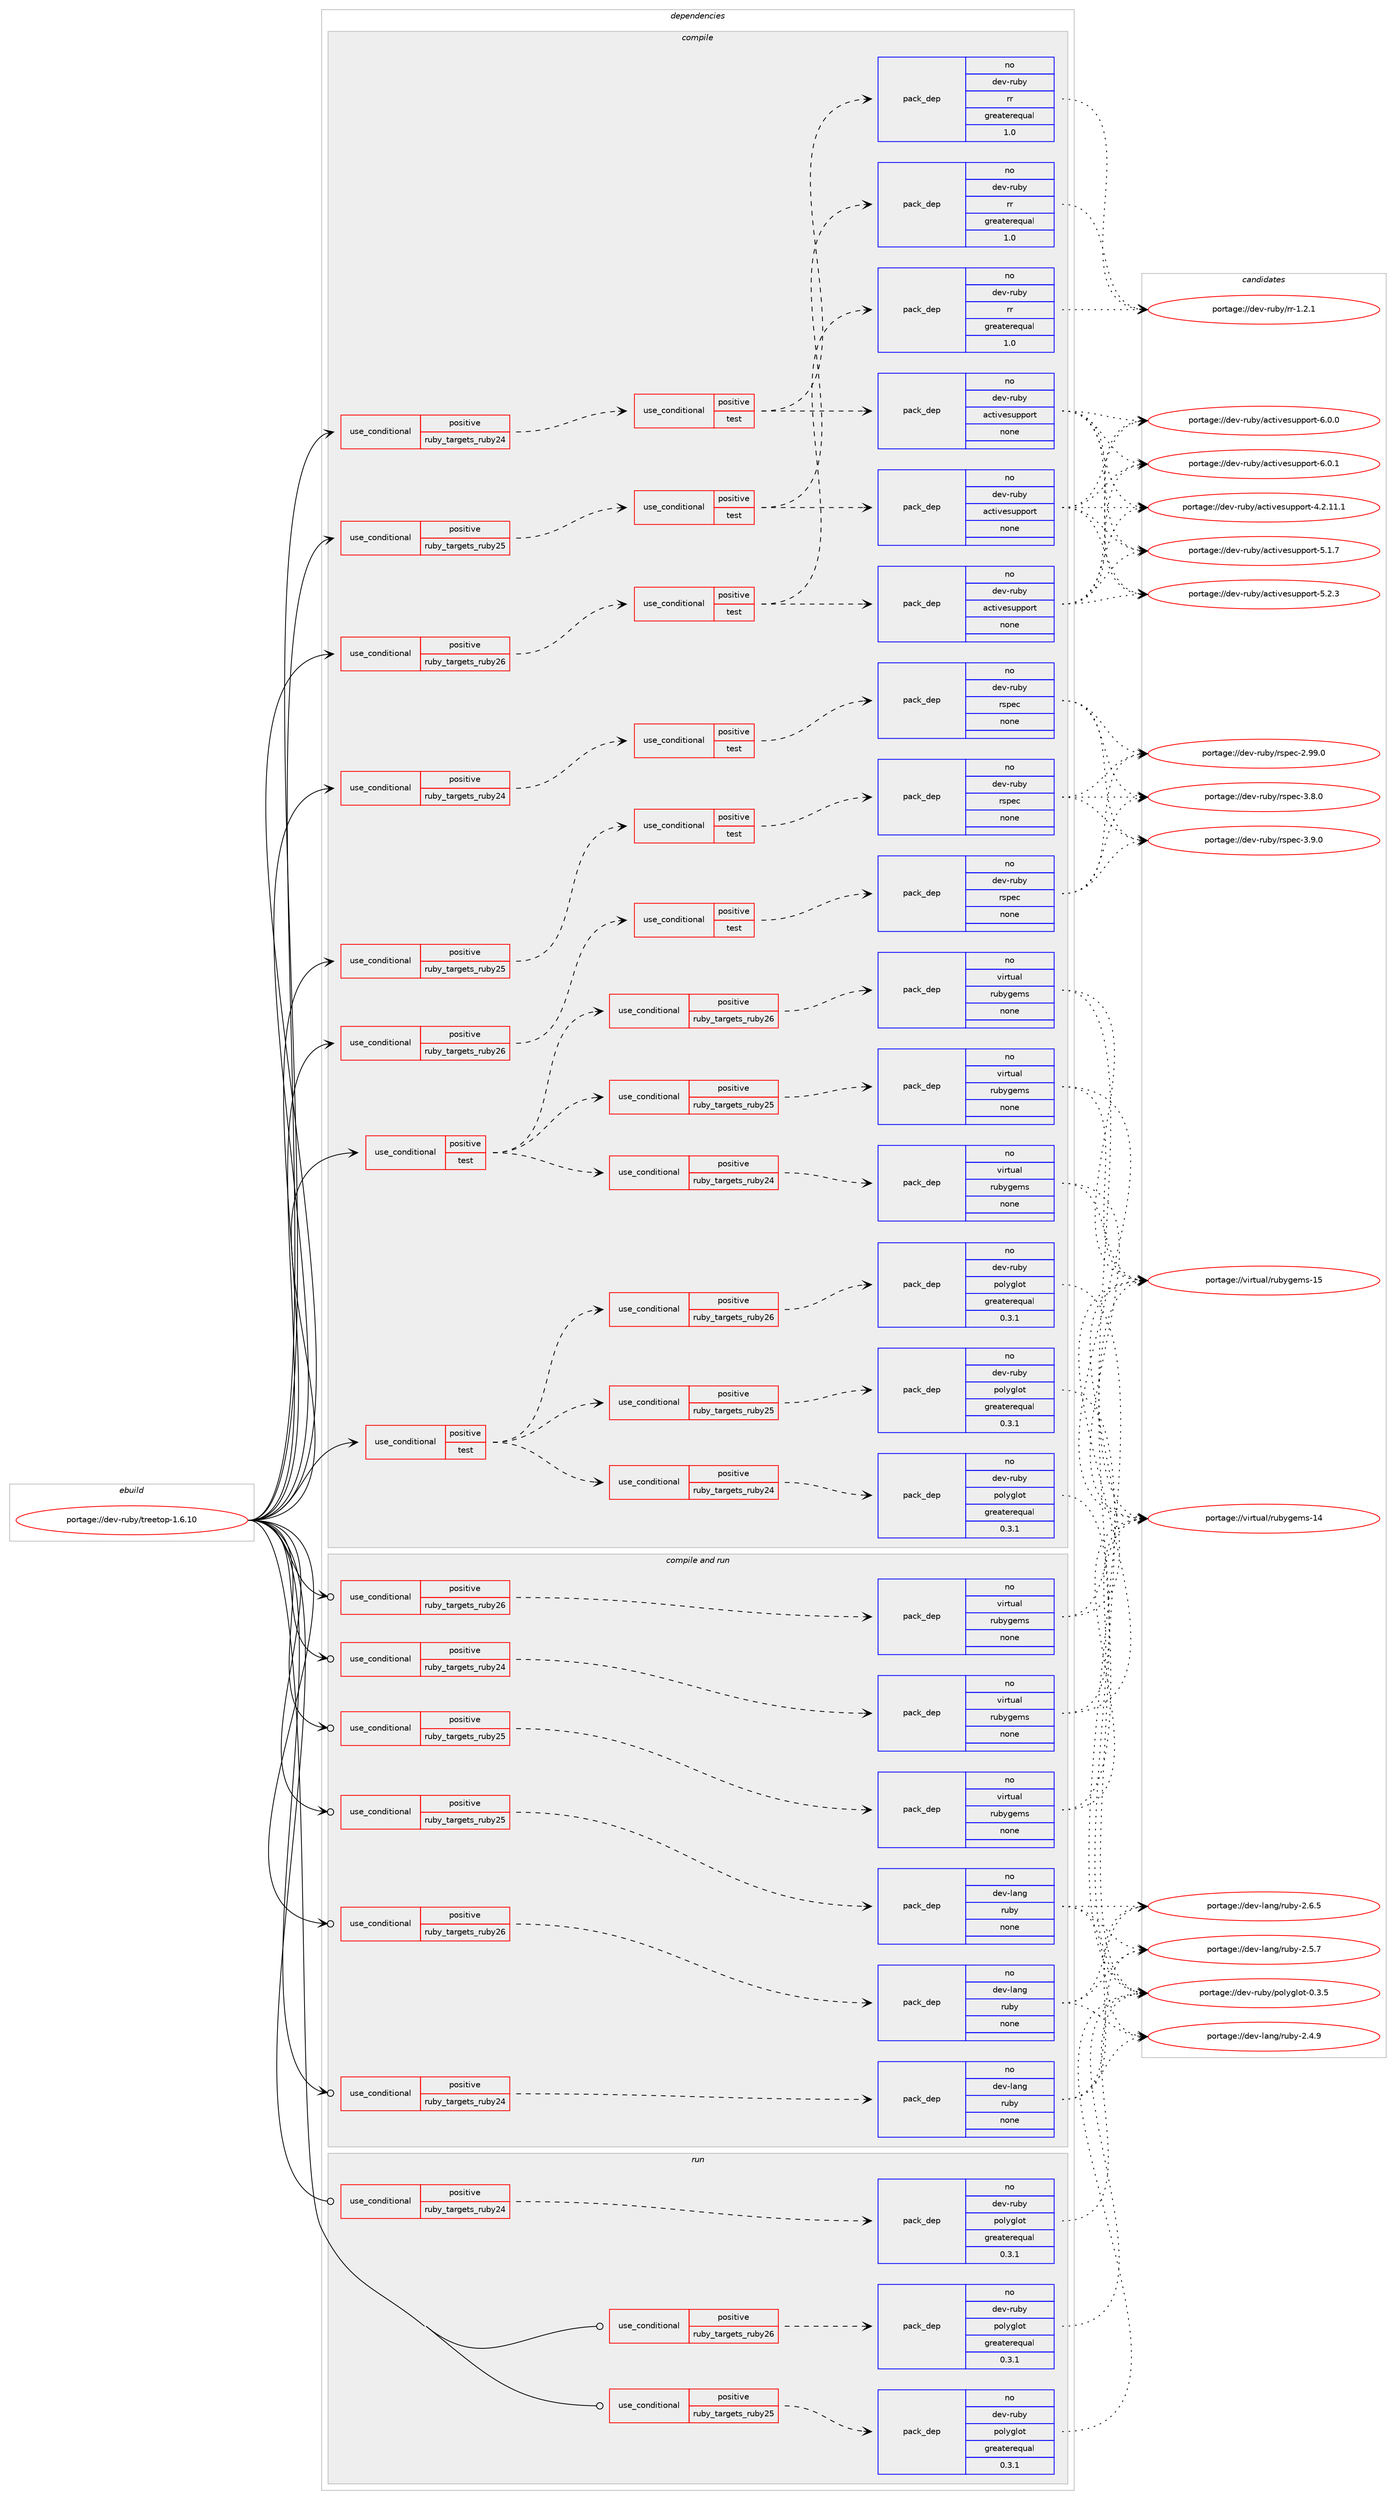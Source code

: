 digraph prolog {

# *************
# Graph options
# *************

newrank=true;
concentrate=true;
compound=true;
graph [rankdir=LR,fontname=Helvetica,fontsize=10,ranksep=1.5];#, ranksep=2.5, nodesep=0.2];
edge  [arrowhead=vee];
node  [fontname=Helvetica,fontsize=10];

# **********
# The ebuild
# **********

subgraph cluster_leftcol {
color=gray;
rank=same;
label=<<i>ebuild</i>>;
id [label="portage://dev-ruby/treetop-1.6.10", color=red, width=4, href="../dev-ruby/treetop-1.6.10.svg"];
}

# ****************
# The dependencies
# ****************

subgraph cluster_midcol {
color=gray;
label=<<i>dependencies</i>>;
subgraph cluster_compile {
fillcolor="#eeeeee";
style=filled;
label=<<i>compile</i>>;
subgraph cond68372 {
dependency253553 [label=<<TABLE BORDER="0" CELLBORDER="1" CELLSPACING="0" CELLPADDING="4"><TR><TD ROWSPAN="3" CELLPADDING="10">use_conditional</TD></TR><TR><TD>positive</TD></TR><TR><TD>ruby_targets_ruby24</TD></TR></TABLE>>, shape=none, color=red];
subgraph cond68373 {
dependency253554 [label=<<TABLE BORDER="0" CELLBORDER="1" CELLSPACING="0" CELLPADDING="4"><TR><TD ROWSPAN="3" CELLPADDING="10">use_conditional</TD></TR><TR><TD>positive</TD></TR><TR><TD>test</TD></TR></TABLE>>, shape=none, color=red];
subgraph pack181620 {
dependency253555 [label=<<TABLE BORDER="0" CELLBORDER="1" CELLSPACING="0" CELLPADDING="4" WIDTH="220"><TR><TD ROWSPAN="6" CELLPADDING="30">pack_dep</TD></TR><TR><TD WIDTH="110">no</TD></TR><TR><TD>dev-ruby</TD></TR><TR><TD>rr</TD></TR><TR><TD>greaterequal</TD></TR><TR><TD>1.0</TD></TR></TABLE>>, shape=none, color=blue];
}
dependency253554:e -> dependency253555:w [weight=20,style="dashed",arrowhead="vee"];
subgraph pack181621 {
dependency253556 [label=<<TABLE BORDER="0" CELLBORDER="1" CELLSPACING="0" CELLPADDING="4" WIDTH="220"><TR><TD ROWSPAN="6" CELLPADDING="30">pack_dep</TD></TR><TR><TD WIDTH="110">no</TD></TR><TR><TD>dev-ruby</TD></TR><TR><TD>activesupport</TD></TR><TR><TD>none</TD></TR><TR><TD></TD></TR></TABLE>>, shape=none, color=blue];
}
dependency253554:e -> dependency253556:w [weight=20,style="dashed",arrowhead="vee"];
}
dependency253553:e -> dependency253554:w [weight=20,style="dashed",arrowhead="vee"];
}
id:e -> dependency253553:w [weight=20,style="solid",arrowhead="vee"];
subgraph cond68374 {
dependency253557 [label=<<TABLE BORDER="0" CELLBORDER="1" CELLSPACING="0" CELLPADDING="4"><TR><TD ROWSPAN="3" CELLPADDING="10">use_conditional</TD></TR><TR><TD>positive</TD></TR><TR><TD>ruby_targets_ruby24</TD></TR></TABLE>>, shape=none, color=red];
subgraph cond68375 {
dependency253558 [label=<<TABLE BORDER="0" CELLBORDER="1" CELLSPACING="0" CELLPADDING="4"><TR><TD ROWSPAN="3" CELLPADDING="10">use_conditional</TD></TR><TR><TD>positive</TD></TR><TR><TD>test</TD></TR></TABLE>>, shape=none, color=red];
subgraph pack181622 {
dependency253559 [label=<<TABLE BORDER="0" CELLBORDER="1" CELLSPACING="0" CELLPADDING="4" WIDTH="220"><TR><TD ROWSPAN="6" CELLPADDING="30">pack_dep</TD></TR><TR><TD WIDTH="110">no</TD></TR><TR><TD>dev-ruby</TD></TR><TR><TD>rspec</TD></TR><TR><TD>none</TD></TR><TR><TD></TD></TR></TABLE>>, shape=none, color=blue];
}
dependency253558:e -> dependency253559:w [weight=20,style="dashed",arrowhead="vee"];
}
dependency253557:e -> dependency253558:w [weight=20,style="dashed",arrowhead="vee"];
}
id:e -> dependency253557:w [weight=20,style="solid",arrowhead="vee"];
subgraph cond68376 {
dependency253560 [label=<<TABLE BORDER="0" CELLBORDER="1" CELLSPACING="0" CELLPADDING="4"><TR><TD ROWSPAN="3" CELLPADDING="10">use_conditional</TD></TR><TR><TD>positive</TD></TR><TR><TD>ruby_targets_ruby25</TD></TR></TABLE>>, shape=none, color=red];
subgraph cond68377 {
dependency253561 [label=<<TABLE BORDER="0" CELLBORDER="1" CELLSPACING="0" CELLPADDING="4"><TR><TD ROWSPAN="3" CELLPADDING="10">use_conditional</TD></TR><TR><TD>positive</TD></TR><TR><TD>test</TD></TR></TABLE>>, shape=none, color=red];
subgraph pack181623 {
dependency253562 [label=<<TABLE BORDER="0" CELLBORDER="1" CELLSPACING="0" CELLPADDING="4" WIDTH="220"><TR><TD ROWSPAN="6" CELLPADDING="30">pack_dep</TD></TR><TR><TD WIDTH="110">no</TD></TR><TR><TD>dev-ruby</TD></TR><TR><TD>rr</TD></TR><TR><TD>greaterequal</TD></TR><TR><TD>1.0</TD></TR></TABLE>>, shape=none, color=blue];
}
dependency253561:e -> dependency253562:w [weight=20,style="dashed",arrowhead="vee"];
subgraph pack181624 {
dependency253563 [label=<<TABLE BORDER="0" CELLBORDER="1" CELLSPACING="0" CELLPADDING="4" WIDTH="220"><TR><TD ROWSPAN="6" CELLPADDING="30">pack_dep</TD></TR><TR><TD WIDTH="110">no</TD></TR><TR><TD>dev-ruby</TD></TR><TR><TD>activesupport</TD></TR><TR><TD>none</TD></TR><TR><TD></TD></TR></TABLE>>, shape=none, color=blue];
}
dependency253561:e -> dependency253563:w [weight=20,style="dashed",arrowhead="vee"];
}
dependency253560:e -> dependency253561:w [weight=20,style="dashed",arrowhead="vee"];
}
id:e -> dependency253560:w [weight=20,style="solid",arrowhead="vee"];
subgraph cond68378 {
dependency253564 [label=<<TABLE BORDER="0" CELLBORDER="1" CELLSPACING="0" CELLPADDING="4"><TR><TD ROWSPAN="3" CELLPADDING="10">use_conditional</TD></TR><TR><TD>positive</TD></TR><TR><TD>ruby_targets_ruby25</TD></TR></TABLE>>, shape=none, color=red];
subgraph cond68379 {
dependency253565 [label=<<TABLE BORDER="0" CELLBORDER="1" CELLSPACING="0" CELLPADDING="4"><TR><TD ROWSPAN="3" CELLPADDING="10">use_conditional</TD></TR><TR><TD>positive</TD></TR><TR><TD>test</TD></TR></TABLE>>, shape=none, color=red];
subgraph pack181625 {
dependency253566 [label=<<TABLE BORDER="0" CELLBORDER="1" CELLSPACING="0" CELLPADDING="4" WIDTH="220"><TR><TD ROWSPAN="6" CELLPADDING="30">pack_dep</TD></TR><TR><TD WIDTH="110">no</TD></TR><TR><TD>dev-ruby</TD></TR><TR><TD>rspec</TD></TR><TR><TD>none</TD></TR><TR><TD></TD></TR></TABLE>>, shape=none, color=blue];
}
dependency253565:e -> dependency253566:w [weight=20,style="dashed",arrowhead="vee"];
}
dependency253564:e -> dependency253565:w [weight=20,style="dashed",arrowhead="vee"];
}
id:e -> dependency253564:w [weight=20,style="solid",arrowhead="vee"];
subgraph cond68380 {
dependency253567 [label=<<TABLE BORDER="0" CELLBORDER="1" CELLSPACING="0" CELLPADDING="4"><TR><TD ROWSPAN="3" CELLPADDING="10">use_conditional</TD></TR><TR><TD>positive</TD></TR><TR><TD>ruby_targets_ruby26</TD></TR></TABLE>>, shape=none, color=red];
subgraph cond68381 {
dependency253568 [label=<<TABLE BORDER="0" CELLBORDER="1" CELLSPACING="0" CELLPADDING="4"><TR><TD ROWSPAN="3" CELLPADDING="10">use_conditional</TD></TR><TR><TD>positive</TD></TR><TR><TD>test</TD></TR></TABLE>>, shape=none, color=red];
subgraph pack181626 {
dependency253569 [label=<<TABLE BORDER="0" CELLBORDER="1" CELLSPACING="0" CELLPADDING="4" WIDTH="220"><TR><TD ROWSPAN="6" CELLPADDING="30">pack_dep</TD></TR><TR><TD WIDTH="110">no</TD></TR><TR><TD>dev-ruby</TD></TR><TR><TD>rr</TD></TR><TR><TD>greaterequal</TD></TR><TR><TD>1.0</TD></TR></TABLE>>, shape=none, color=blue];
}
dependency253568:e -> dependency253569:w [weight=20,style="dashed",arrowhead="vee"];
subgraph pack181627 {
dependency253570 [label=<<TABLE BORDER="0" CELLBORDER="1" CELLSPACING="0" CELLPADDING="4" WIDTH="220"><TR><TD ROWSPAN="6" CELLPADDING="30">pack_dep</TD></TR><TR><TD WIDTH="110">no</TD></TR><TR><TD>dev-ruby</TD></TR><TR><TD>activesupport</TD></TR><TR><TD>none</TD></TR><TR><TD></TD></TR></TABLE>>, shape=none, color=blue];
}
dependency253568:e -> dependency253570:w [weight=20,style="dashed",arrowhead="vee"];
}
dependency253567:e -> dependency253568:w [weight=20,style="dashed",arrowhead="vee"];
}
id:e -> dependency253567:w [weight=20,style="solid",arrowhead="vee"];
subgraph cond68382 {
dependency253571 [label=<<TABLE BORDER="0" CELLBORDER="1" CELLSPACING="0" CELLPADDING="4"><TR><TD ROWSPAN="3" CELLPADDING="10">use_conditional</TD></TR><TR><TD>positive</TD></TR><TR><TD>ruby_targets_ruby26</TD></TR></TABLE>>, shape=none, color=red];
subgraph cond68383 {
dependency253572 [label=<<TABLE BORDER="0" CELLBORDER="1" CELLSPACING="0" CELLPADDING="4"><TR><TD ROWSPAN="3" CELLPADDING="10">use_conditional</TD></TR><TR><TD>positive</TD></TR><TR><TD>test</TD></TR></TABLE>>, shape=none, color=red];
subgraph pack181628 {
dependency253573 [label=<<TABLE BORDER="0" CELLBORDER="1" CELLSPACING="0" CELLPADDING="4" WIDTH="220"><TR><TD ROWSPAN="6" CELLPADDING="30">pack_dep</TD></TR><TR><TD WIDTH="110">no</TD></TR><TR><TD>dev-ruby</TD></TR><TR><TD>rspec</TD></TR><TR><TD>none</TD></TR><TR><TD></TD></TR></TABLE>>, shape=none, color=blue];
}
dependency253572:e -> dependency253573:w [weight=20,style="dashed",arrowhead="vee"];
}
dependency253571:e -> dependency253572:w [weight=20,style="dashed",arrowhead="vee"];
}
id:e -> dependency253571:w [weight=20,style="solid",arrowhead="vee"];
subgraph cond68384 {
dependency253574 [label=<<TABLE BORDER="0" CELLBORDER="1" CELLSPACING="0" CELLPADDING="4"><TR><TD ROWSPAN="3" CELLPADDING="10">use_conditional</TD></TR><TR><TD>positive</TD></TR><TR><TD>test</TD></TR></TABLE>>, shape=none, color=red];
subgraph cond68385 {
dependency253575 [label=<<TABLE BORDER="0" CELLBORDER="1" CELLSPACING="0" CELLPADDING="4"><TR><TD ROWSPAN="3" CELLPADDING="10">use_conditional</TD></TR><TR><TD>positive</TD></TR><TR><TD>ruby_targets_ruby24</TD></TR></TABLE>>, shape=none, color=red];
subgraph pack181629 {
dependency253576 [label=<<TABLE BORDER="0" CELLBORDER="1" CELLSPACING="0" CELLPADDING="4" WIDTH="220"><TR><TD ROWSPAN="6" CELLPADDING="30">pack_dep</TD></TR><TR><TD WIDTH="110">no</TD></TR><TR><TD>dev-ruby</TD></TR><TR><TD>polyglot</TD></TR><TR><TD>greaterequal</TD></TR><TR><TD>0.3.1</TD></TR></TABLE>>, shape=none, color=blue];
}
dependency253575:e -> dependency253576:w [weight=20,style="dashed",arrowhead="vee"];
}
dependency253574:e -> dependency253575:w [weight=20,style="dashed",arrowhead="vee"];
subgraph cond68386 {
dependency253577 [label=<<TABLE BORDER="0" CELLBORDER="1" CELLSPACING="0" CELLPADDING="4"><TR><TD ROWSPAN="3" CELLPADDING="10">use_conditional</TD></TR><TR><TD>positive</TD></TR><TR><TD>ruby_targets_ruby25</TD></TR></TABLE>>, shape=none, color=red];
subgraph pack181630 {
dependency253578 [label=<<TABLE BORDER="0" CELLBORDER="1" CELLSPACING="0" CELLPADDING="4" WIDTH="220"><TR><TD ROWSPAN="6" CELLPADDING="30">pack_dep</TD></TR><TR><TD WIDTH="110">no</TD></TR><TR><TD>dev-ruby</TD></TR><TR><TD>polyglot</TD></TR><TR><TD>greaterequal</TD></TR><TR><TD>0.3.1</TD></TR></TABLE>>, shape=none, color=blue];
}
dependency253577:e -> dependency253578:w [weight=20,style="dashed",arrowhead="vee"];
}
dependency253574:e -> dependency253577:w [weight=20,style="dashed",arrowhead="vee"];
subgraph cond68387 {
dependency253579 [label=<<TABLE BORDER="0" CELLBORDER="1" CELLSPACING="0" CELLPADDING="4"><TR><TD ROWSPAN="3" CELLPADDING="10">use_conditional</TD></TR><TR><TD>positive</TD></TR><TR><TD>ruby_targets_ruby26</TD></TR></TABLE>>, shape=none, color=red];
subgraph pack181631 {
dependency253580 [label=<<TABLE BORDER="0" CELLBORDER="1" CELLSPACING="0" CELLPADDING="4" WIDTH="220"><TR><TD ROWSPAN="6" CELLPADDING="30">pack_dep</TD></TR><TR><TD WIDTH="110">no</TD></TR><TR><TD>dev-ruby</TD></TR><TR><TD>polyglot</TD></TR><TR><TD>greaterequal</TD></TR><TR><TD>0.3.1</TD></TR></TABLE>>, shape=none, color=blue];
}
dependency253579:e -> dependency253580:w [weight=20,style="dashed",arrowhead="vee"];
}
dependency253574:e -> dependency253579:w [weight=20,style="dashed",arrowhead="vee"];
}
id:e -> dependency253574:w [weight=20,style="solid",arrowhead="vee"];
subgraph cond68388 {
dependency253581 [label=<<TABLE BORDER="0" CELLBORDER="1" CELLSPACING="0" CELLPADDING="4"><TR><TD ROWSPAN="3" CELLPADDING="10">use_conditional</TD></TR><TR><TD>positive</TD></TR><TR><TD>test</TD></TR></TABLE>>, shape=none, color=red];
subgraph cond68389 {
dependency253582 [label=<<TABLE BORDER="0" CELLBORDER="1" CELLSPACING="0" CELLPADDING="4"><TR><TD ROWSPAN="3" CELLPADDING="10">use_conditional</TD></TR><TR><TD>positive</TD></TR><TR><TD>ruby_targets_ruby24</TD></TR></TABLE>>, shape=none, color=red];
subgraph pack181632 {
dependency253583 [label=<<TABLE BORDER="0" CELLBORDER="1" CELLSPACING="0" CELLPADDING="4" WIDTH="220"><TR><TD ROWSPAN="6" CELLPADDING="30">pack_dep</TD></TR><TR><TD WIDTH="110">no</TD></TR><TR><TD>virtual</TD></TR><TR><TD>rubygems</TD></TR><TR><TD>none</TD></TR><TR><TD></TD></TR></TABLE>>, shape=none, color=blue];
}
dependency253582:e -> dependency253583:w [weight=20,style="dashed",arrowhead="vee"];
}
dependency253581:e -> dependency253582:w [weight=20,style="dashed",arrowhead="vee"];
subgraph cond68390 {
dependency253584 [label=<<TABLE BORDER="0" CELLBORDER="1" CELLSPACING="0" CELLPADDING="4"><TR><TD ROWSPAN="3" CELLPADDING="10">use_conditional</TD></TR><TR><TD>positive</TD></TR><TR><TD>ruby_targets_ruby25</TD></TR></TABLE>>, shape=none, color=red];
subgraph pack181633 {
dependency253585 [label=<<TABLE BORDER="0" CELLBORDER="1" CELLSPACING="0" CELLPADDING="4" WIDTH="220"><TR><TD ROWSPAN="6" CELLPADDING="30">pack_dep</TD></TR><TR><TD WIDTH="110">no</TD></TR><TR><TD>virtual</TD></TR><TR><TD>rubygems</TD></TR><TR><TD>none</TD></TR><TR><TD></TD></TR></TABLE>>, shape=none, color=blue];
}
dependency253584:e -> dependency253585:w [weight=20,style="dashed",arrowhead="vee"];
}
dependency253581:e -> dependency253584:w [weight=20,style="dashed",arrowhead="vee"];
subgraph cond68391 {
dependency253586 [label=<<TABLE BORDER="0" CELLBORDER="1" CELLSPACING="0" CELLPADDING="4"><TR><TD ROWSPAN="3" CELLPADDING="10">use_conditional</TD></TR><TR><TD>positive</TD></TR><TR><TD>ruby_targets_ruby26</TD></TR></TABLE>>, shape=none, color=red];
subgraph pack181634 {
dependency253587 [label=<<TABLE BORDER="0" CELLBORDER="1" CELLSPACING="0" CELLPADDING="4" WIDTH="220"><TR><TD ROWSPAN="6" CELLPADDING="30">pack_dep</TD></TR><TR><TD WIDTH="110">no</TD></TR><TR><TD>virtual</TD></TR><TR><TD>rubygems</TD></TR><TR><TD>none</TD></TR><TR><TD></TD></TR></TABLE>>, shape=none, color=blue];
}
dependency253586:e -> dependency253587:w [weight=20,style="dashed",arrowhead="vee"];
}
dependency253581:e -> dependency253586:w [weight=20,style="dashed",arrowhead="vee"];
}
id:e -> dependency253581:w [weight=20,style="solid",arrowhead="vee"];
}
subgraph cluster_compileandrun {
fillcolor="#eeeeee";
style=filled;
label=<<i>compile and run</i>>;
subgraph cond68392 {
dependency253588 [label=<<TABLE BORDER="0" CELLBORDER="1" CELLSPACING="0" CELLPADDING="4"><TR><TD ROWSPAN="3" CELLPADDING="10">use_conditional</TD></TR><TR><TD>positive</TD></TR><TR><TD>ruby_targets_ruby24</TD></TR></TABLE>>, shape=none, color=red];
subgraph pack181635 {
dependency253589 [label=<<TABLE BORDER="0" CELLBORDER="1" CELLSPACING="0" CELLPADDING="4" WIDTH="220"><TR><TD ROWSPAN="6" CELLPADDING="30">pack_dep</TD></TR><TR><TD WIDTH="110">no</TD></TR><TR><TD>dev-lang</TD></TR><TR><TD>ruby</TD></TR><TR><TD>none</TD></TR><TR><TD></TD></TR></TABLE>>, shape=none, color=blue];
}
dependency253588:e -> dependency253589:w [weight=20,style="dashed",arrowhead="vee"];
}
id:e -> dependency253588:w [weight=20,style="solid",arrowhead="odotvee"];
subgraph cond68393 {
dependency253590 [label=<<TABLE BORDER="0" CELLBORDER="1" CELLSPACING="0" CELLPADDING="4"><TR><TD ROWSPAN="3" CELLPADDING="10">use_conditional</TD></TR><TR><TD>positive</TD></TR><TR><TD>ruby_targets_ruby24</TD></TR></TABLE>>, shape=none, color=red];
subgraph pack181636 {
dependency253591 [label=<<TABLE BORDER="0" CELLBORDER="1" CELLSPACING="0" CELLPADDING="4" WIDTH="220"><TR><TD ROWSPAN="6" CELLPADDING="30">pack_dep</TD></TR><TR><TD WIDTH="110">no</TD></TR><TR><TD>virtual</TD></TR><TR><TD>rubygems</TD></TR><TR><TD>none</TD></TR><TR><TD></TD></TR></TABLE>>, shape=none, color=blue];
}
dependency253590:e -> dependency253591:w [weight=20,style="dashed",arrowhead="vee"];
}
id:e -> dependency253590:w [weight=20,style="solid",arrowhead="odotvee"];
subgraph cond68394 {
dependency253592 [label=<<TABLE BORDER="0" CELLBORDER="1" CELLSPACING="0" CELLPADDING="4"><TR><TD ROWSPAN="3" CELLPADDING="10">use_conditional</TD></TR><TR><TD>positive</TD></TR><TR><TD>ruby_targets_ruby25</TD></TR></TABLE>>, shape=none, color=red];
subgraph pack181637 {
dependency253593 [label=<<TABLE BORDER="0" CELLBORDER="1" CELLSPACING="0" CELLPADDING="4" WIDTH="220"><TR><TD ROWSPAN="6" CELLPADDING="30">pack_dep</TD></TR><TR><TD WIDTH="110">no</TD></TR><TR><TD>dev-lang</TD></TR><TR><TD>ruby</TD></TR><TR><TD>none</TD></TR><TR><TD></TD></TR></TABLE>>, shape=none, color=blue];
}
dependency253592:e -> dependency253593:w [weight=20,style="dashed",arrowhead="vee"];
}
id:e -> dependency253592:w [weight=20,style="solid",arrowhead="odotvee"];
subgraph cond68395 {
dependency253594 [label=<<TABLE BORDER="0" CELLBORDER="1" CELLSPACING="0" CELLPADDING="4"><TR><TD ROWSPAN="3" CELLPADDING="10">use_conditional</TD></TR><TR><TD>positive</TD></TR><TR><TD>ruby_targets_ruby25</TD></TR></TABLE>>, shape=none, color=red];
subgraph pack181638 {
dependency253595 [label=<<TABLE BORDER="0" CELLBORDER="1" CELLSPACING="0" CELLPADDING="4" WIDTH="220"><TR><TD ROWSPAN="6" CELLPADDING="30">pack_dep</TD></TR><TR><TD WIDTH="110">no</TD></TR><TR><TD>virtual</TD></TR><TR><TD>rubygems</TD></TR><TR><TD>none</TD></TR><TR><TD></TD></TR></TABLE>>, shape=none, color=blue];
}
dependency253594:e -> dependency253595:w [weight=20,style="dashed",arrowhead="vee"];
}
id:e -> dependency253594:w [weight=20,style="solid",arrowhead="odotvee"];
subgraph cond68396 {
dependency253596 [label=<<TABLE BORDER="0" CELLBORDER="1" CELLSPACING="0" CELLPADDING="4"><TR><TD ROWSPAN="3" CELLPADDING="10">use_conditional</TD></TR><TR><TD>positive</TD></TR><TR><TD>ruby_targets_ruby26</TD></TR></TABLE>>, shape=none, color=red];
subgraph pack181639 {
dependency253597 [label=<<TABLE BORDER="0" CELLBORDER="1" CELLSPACING="0" CELLPADDING="4" WIDTH="220"><TR><TD ROWSPAN="6" CELLPADDING="30">pack_dep</TD></TR><TR><TD WIDTH="110">no</TD></TR><TR><TD>dev-lang</TD></TR><TR><TD>ruby</TD></TR><TR><TD>none</TD></TR><TR><TD></TD></TR></TABLE>>, shape=none, color=blue];
}
dependency253596:e -> dependency253597:w [weight=20,style="dashed",arrowhead="vee"];
}
id:e -> dependency253596:w [weight=20,style="solid",arrowhead="odotvee"];
subgraph cond68397 {
dependency253598 [label=<<TABLE BORDER="0" CELLBORDER="1" CELLSPACING="0" CELLPADDING="4"><TR><TD ROWSPAN="3" CELLPADDING="10">use_conditional</TD></TR><TR><TD>positive</TD></TR><TR><TD>ruby_targets_ruby26</TD></TR></TABLE>>, shape=none, color=red];
subgraph pack181640 {
dependency253599 [label=<<TABLE BORDER="0" CELLBORDER="1" CELLSPACING="0" CELLPADDING="4" WIDTH="220"><TR><TD ROWSPAN="6" CELLPADDING="30">pack_dep</TD></TR><TR><TD WIDTH="110">no</TD></TR><TR><TD>virtual</TD></TR><TR><TD>rubygems</TD></TR><TR><TD>none</TD></TR><TR><TD></TD></TR></TABLE>>, shape=none, color=blue];
}
dependency253598:e -> dependency253599:w [weight=20,style="dashed",arrowhead="vee"];
}
id:e -> dependency253598:w [weight=20,style="solid",arrowhead="odotvee"];
}
subgraph cluster_run {
fillcolor="#eeeeee";
style=filled;
label=<<i>run</i>>;
subgraph cond68398 {
dependency253600 [label=<<TABLE BORDER="0" CELLBORDER="1" CELLSPACING="0" CELLPADDING="4"><TR><TD ROWSPAN="3" CELLPADDING="10">use_conditional</TD></TR><TR><TD>positive</TD></TR><TR><TD>ruby_targets_ruby24</TD></TR></TABLE>>, shape=none, color=red];
subgraph pack181641 {
dependency253601 [label=<<TABLE BORDER="0" CELLBORDER="1" CELLSPACING="0" CELLPADDING="4" WIDTH="220"><TR><TD ROWSPAN="6" CELLPADDING="30">pack_dep</TD></TR><TR><TD WIDTH="110">no</TD></TR><TR><TD>dev-ruby</TD></TR><TR><TD>polyglot</TD></TR><TR><TD>greaterequal</TD></TR><TR><TD>0.3.1</TD></TR></TABLE>>, shape=none, color=blue];
}
dependency253600:e -> dependency253601:w [weight=20,style="dashed",arrowhead="vee"];
}
id:e -> dependency253600:w [weight=20,style="solid",arrowhead="odot"];
subgraph cond68399 {
dependency253602 [label=<<TABLE BORDER="0" CELLBORDER="1" CELLSPACING="0" CELLPADDING="4"><TR><TD ROWSPAN="3" CELLPADDING="10">use_conditional</TD></TR><TR><TD>positive</TD></TR><TR><TD>ruby_targets_ruby25</TD></TR></TABLE>>, shape=none, color=red];
subgraph pack181642 {
dependency253603 [label=<<TABLE BORDER="0" CELLBORDER="1" CELLSPACING="0" CELLPADDING="4" WIDTH="220"><TR><TD ROWSPAN="6" CELLPADDING="30">pack_dep</TD></TR><TR><TD WIDTH="110">no</TD></TR><TR><TD>dev-ruby</TD></TR><TR><TD>polyglot</TD></TR><TR><TD>greaterequal</TD></TR><TR><TD>0.3.1</TD></TR></TABLE>>, shape=none, color=blue];
}
dependency253602:e -> dependency253603:w [weight=20,style="dashed",arrowhead="vee"];
}
id:e -> dependency253602:w [weight=20,style="solid",arrowhead="odot"];
subgraph cond68400 {
dependency253604 [label=<<TABLE BORDER="0" CELLBORDER="1" CELLSPACING="0" CELLPADDING="4"><TR><TD ROWSPAN="3" CELLPADDING="10">use_conditional</TD></TR><TR><TD>positive</TD></TR><TR><TD>ruby_targets_ruby26</TD></TR></TABLE>>, shape=none, color=red];
subgraph pack181643 {
dependency253605 [label=<<TABLE BORDER="0" CELLBORDER="1" CELLSPACING="0" CELLPADDING="4" WIDTH="220"><TR><TD ROWSPAN="6" CELLPADDING="30">pack_dep</TD></TR><TR><TD WIDTH="110">no</TD></TR><TR><TD>dev-ruby</TD></TR><TR><TD>polyglot</TD></TR><TR><TD>greaterequal</TD></TR><TR><TD>0.3.1</TD></TR></TABLE>>, shape=none, color=blue];
}
dependency253604:e -> dependency253605:w [weight=20,style="dashed",arrowhead="vee"];
}
id:e -> dependency253604:w [weight=20,style="solid",arrowhead="odot"];
}
}

# **************
# The candidates
# **************

subgraph cluster_choices {
rank=same;
color=gray;
label=<<i>candidates</i>>;

subgraph choice181620 {
color=black;
nodesep=1;
choiceportage100101118451141179812147114114454946504649 [label="portage://dev-ruby/rr-1.2.1", color=red, width=4,href="../dev-ruby/rr-1.2.1.svg"];
dependency253555:e -> choiceportage100101118451141179812147114114454946504649:w [style=dotted,weight="100"];
}
subgraph choice181621 {
color=black;
nodesep=1;
choiceportage1001011184511411798121479799116105118101115117112112111114116455246504649494649 [label="portage://dev-ruby/activesupport-4.2.11.1", color=red, width=4,href="../dev-ruby/activesupport-4.2.11.1.svg"];
choiceportage1001011184511411798121479799116105118101115117112112111114116455346494655 [label="portage://dev-ruby/activesupport-5.1.7", color=red, width=4,href="../dev-ruby/activesupport-5.1.7.svg"];
choiceportage1001011184511411798121479799116105118101115117112112111114116455346504651 [label="portage://dev-ruby/activesupport-5.2.3", color=red, width=4,href="../dev-ruby/activesupport-5.2.3.svg"];
choiceportage1001011184511411798121479799116105118101115117112112111114116455446484648 [label="portage://dev-ruby/activesupport-6.0.0", color=red, width=4,href="../dev-ruby/activesupport-6.0.0.svg"];
choiceportage1001011184511411798121479799116105118101115117112112111114116455446484649 [label="portage://dev-ruby/activesupport-6.0.1", color=red, width=4,href="../dev-ruby/activesupport-6.0.1.svg"];
dependency253556:e -> choiceportage1001011184511411798121479799116105118101115117112112111114116455246504649494649:w [style=dotted,weight="100"];
dependency253556:e -> choiceportage1001011184511411798121479799116105118101115117112112111114116455346494655:w [style=dotted,weight="100"];
dependency253556:e -> choiceportage1001011184511411798121479799116105118101115117112112111114116455346504651:w [style=dotted,weight="100"];
dependency253556:e -> choiceportage1001011184511411798121479799116105118101115117112112111114116455446484648:w [style=dotted,weight="100"];
dependency253556:e -> choiceportage1001011184511411798121479799116105118101115117112112111114116455446484649:w [style=dotted,weight="100"];
}
subgraph choice181622 {
color=black;
nodesep=1;
choiceportage1001011184511411798121471141151121019945504657574648 [label="portage://dev-ruby/rspec-2.99.0", color=red, width=4,href="../dev-ruby/rspec-2.99.0.svg"];
choiceportage10010111845114117981214711411511210199455146564648 [label="portage://dev-ruby/rspec-3.8.0", color=red, width=4,href="../dev-ruby/rspec-3.8.0.svg"];
choiceportage10010111845114117981214711411511210199455146574648 [label="portage://dev-ruby/rspec-3.9.0", color=red, width=4,href="../dev-ruby/rspec-3.9.0.svg"];
dependency253559:e -> choiceportage1001011184511411798121471141151121019945504657574648:w [style=dotted,weight="100"];
dependency253559:e -> choiceportage10010111845114117981214711411511210199455146564648:w [style=dotted,weight="100"];
dependency253559:e -> choiceportage10010111845114117981214711411511210199455146574648:w [style=dotted,weight="100"];
}
subgraph choice181623 {
color=black;
nodesep=1;
choiceportage100101118451141179812147114114454946504649 [label="portage://dev-ruby/rr-1.2.1", color=red, width=4,href="../dev-ruby/rr-1.2.1.svg"];
dependency253562:e -> choiceportage100101118451141179812147114114454946504649:w [style=dotted,weight="100"];
}
subgraph choice181624 {
color=black;
nodesep=1;
choiceportage1001011184511411798121479799116105118101115117112112111114116455246504649494649 [label="portage://dev-ruby/activesupport-4.2.11.1", color=red, width=4,href="../dev-ruby/activesupport-4.2.11.1.svg"];
choiceportage1001011184511411798121479799116105118101115117112112111114116455346494655 [label="portage://dev-ruby/activesupport-5.1.7", color=red, width=4,href="../dev-ruby/activesupport-5.1.7.svg"];
choiceportage1001011184511411798121479799116105118101115117112112111114116455346504651 [label="portage://dev-ruby/activesupport-5.2.3", color=red, width=4,href="../dev-ruby/activesupport-5.2.3.svg"];
choiceportage1001011184511411798121479799116105118101115117112112111114116455446484648 [label="portage://dev-ruby/activesupport-6.0.0", color=red, width=4,href="../dev-ruby/activesupport-6.0.0.svg"];
choiceportage1001011184511411798121479799116105118101115117112112111114116455446484649 [label="portage://dev-ruby/activesupport-6.0.1", color=red, width=4,href="../dev-ruby/activesupport-6.0.1.svg"];
dependency253563:e -> choiceportage1001011184511411798121479799116105118101115117112112111114116455246504649494649:w [style=dotted,weight="100"];
dependency253563:e -> choiceportage1001011184511411798121479799116105118101115117112112111114116455346494655:w [style=dotted,weight="100"];
dependency253563:e -> choiceportage1001011184511411798121479799116105118101115117112112111114116455346504651:w [style=dotted,weight="100"];
dependency253563:e -> choiceportage1001011184511411798121479799116105118101115117112112111114116455446484648:w [style=dotted,weight="100"];
dependency253563:e -> choiceportage1001011184511411798121479799116105118101115117112112111114116455446484649:w [style=dotted,weight="100"];
}
subgraph choice181625 {
color=black;
nodesep=1;
choiceportage1001011184511411798121471141151121019945504657574648 [label="portage://dev-ruby/rspec-2.99.0", color=red, width=4,href="../dev-ruby/rspec-2.99.0.svg"];
choiceportage10010111845114117981214711411511210199455146564648 [label="portage://dev-ruby/rspec-3.8.0", color=red, width=4,href="../dev-ruby/rspec-3.8.0.svg"];
choiceportage10010111845114117981214711411511210199455146574648 [label="portage://dev-ruby/rspec-3.9.0", color=red, width=4,href="../dev-ruby/rspec-3.9.0.svg"];
dependency253566:e -> choiceportage1001011184511411798121471141151121019945504657574648:w [style=dotted,weight="100"];
dependency253566:e -> choiceportage10010111845114117981214711411511210199455146564648:w [style=dotted,weight="100"];
dependency253566:e -> choiceportage10010111845114117981214711411511210199455146574648:w [style=dotted,weight="100"];
}
subgraph choice181626 {
color=black;
nodesep=1;
choiceportage100101118451141179812147114114454946504649 [label="portage://dev-ruby/rr-1.2.1", color=red, width=4,href="../dev-ruby/rr-1.2.1.svg"];
dependency253569:e -> choiceportage100101118451141179812147114114454946504649:w [style=dotted,weight="100"];
}
subgraph choice181627 {
color=black;
nodesep=1;
choiceportage1001011184511411798121479799116105118101115117112112111114116455246504649494649 [label="portage://dev-ruby/activesupport-4.2.11.1", color=red, width=4,href="../dev-ruby/activesupport-4.2.11.1.svg"];
choiceportage1001011184511411798121479799116105118101115117112112111114116455346494655 [label="portage://dev-ruby/activesupport-5.1.7", color=red, width=4,href="../dev-ruby/activesupport-5.1.7.svg"];
choiceportage1001011184511411798121479799116105118101115117112112111114116455346504651 [label="portage://dev-ruby/activesupport-5.2.3", color=red, width=4,href="../dev-ruby/activesupport-5.2.3.svg"];
choiceportage1001011184511411798121479799116105118101115117112112111114116455446484648 [label="portage://dev-ruby/activesupport-6.0.0", color=red, width=4,href="../dev-ruby/activesupport-6.0.0.svg"];
choiceportage1001011184511411798121479799116105118101115117112112111114116455446484649 [label="portage://dev-ruby/activesupport-6.0.1", color=red, width=4,href="../dev-ruby/activesupport-6.0.1.svg"];
dependency253570:e -> choiceportage1001011184511411798121479799116105118101115117112112111114116455246504649494649:w [style=dotted,weight="100"];
dependency253570:e -> choiceportage1001011184511411798121479799116105118101115117112112111114116455346494655:w [style=dotted,weight="100"];
dependency253570:e -> choiceportage1001011184511411798121479799116105118101115117112112111114116455346504651:w [style=dotted,weight="100"];
dependency253570:e -> choiceportage1001011184511411798121479799116105118101115117112112111114116455446484648:w [style=dotted,weight="100"];
dependency253570:e -> choiceportage1001011184511411798121479799116105118101115117112112111114116455446484649:w [style=dotted,weight="100"];
}
subgraph choice181628 {
color=black;
nodesep=1;
choiceportage1001011184511411798121471141151121019945504657574648 [label="portage://dev-ruby/rspec-2.99.0", color=red, width=4,href="../dev-ruby/rspec-2.99.0.svg"];
choiceportage10010111845114117981214711411511210199455146564648 [label="portage://dev-ruby/rspec-3.8.0", color=red, width=4,href="../dev-ruby/rspec-3.8.0.svg"];
choiceportage10010111845114117981214711411511210199455146574648 [label="portage://dev-ruby/rspec-3.9.0", color=red, width=4,href="../dev-ruby/rspec-3.9.0.svg"];
dependency253573:e -> choiceportage1001011184511411798121471141151121019945504657574648:w [style=dotted,weight="100"];
dependency253573:e -> choiceportage10010111845114117981214711411511210199455146564648:w [style=dotted,weight="100"];
dependency253573:e -> choiceportage10010111845114117981214711411511210199455146574648:w [style=dotted,weight="100"];
}
subgraph choice181629 {
color=black;
nodesep=1;
choiceportage100101118451141179812147112111108121103108111116454846514653 [label="portage://dev-ruby/polyglot-0.3.5", color=red, width=4,href="../dev-ruby/polyglot-0.3.5.svg"];
dependency253576:e -> choiceportage100101118451141179812147112111108121103108111116454846514653:w [style=dotted,weight="100"];
}
subgraph choice181630 {
color=black;
nodesep=1;
choiceportage100101118451141179812147112111108121103108111116454846514653 [label="portage://dev-ruby/polyglot-0.3.5", color=red, width=4,href="../dev-ruby/polyglot-0.3.5.svg"];
dependency253578:e -> choiceportage100101118451141179812147112111108121103108111116454846514653:w [style=dotted,weight="100"];
}
subgraph choice181631 {
color=black;
nodesep=1;
choiceportage100101118451141179812147112111108121103108111116454846514653 [label="portage://dev-ruby/polyglot-0.3.5", color=red, width=4,href="../dev-ruby/polyglot-0.3.5.svg"];
dependency253580:e -> choiceportage100101118451141179812147112111108121103108111116454846514653:w [style=dotted,weight="100"];
}
subgraph choice181632 {
color=black;
nodesep=1;
choiceportage118105114116117971084711411798121103101109115454952 [label="portage://virtual/rubygems-14", color=red, width=4,href="../virtual/rubygems-14.svg"];
choiceportage118105114116117971084711411798121103101109115454953 [label="portage://virtual/rubygems-15", color=red, width=4,href="../virtual/rubygems-15.svg"];
dependency253583:e -> choiceportage118105114116117971084711411798121103101109115454952:w [style=dotted,weight="100"];
dependency253583:e -> choiceportage118105114116117971084711411798121103101109115454953:w [style=dotted,weight="100"];
}
subgraph choice181633 {
color=black;
nodesep=1;
choiceportage118105114116117971084711411798121103101109115454952 [label="portage://virtual/rubygems-14", color=red, width=4,href="../virtual/rubygems-14.svg"];
choiceportage118105114116117971084711411798121103101109115454953 [label="portage://virtual/rubygems-15", color=red, width=4,href="../virtual/rubygems-15.svg"];
dependency253585:e -> choiceportage118105114116117971084711411798121103101109115454952:w [style=dotted,weight="100"];
dependency253585:e -> choiceportage118105114116117971084711411798121103101109115454953:w [style=dotted,weight="100"];
}
subgraph choice181634 {
color=black;
nodesep=1;
choiceportage118105114116117971084711411798121103101109115454952 [label="portage://virtual/rubygems-14", color=red, width=4,href="../virtual/rubygems-14.svg"];
choiceportage118105114116117971084711411798121103101109115454953 [label="portage://virtual/rubygems-15", color=red, width=4,href="../virtual/rubygems-15.svg"];
dependency253587:e -> choiceportage118105114116117971084711411798121103101109115454952:w [style=dotted,weight="100"];
dependency253587:e -> choiceportage118105114116117971084711411798121103101109115454953:w [style=dotted,weight="100"];
}
subgraph choice181635 {
color=black;
nodesep=1;
choiceportage10010111845108971101034711411798121455046524657 [label="portage://dev-lang/ruby-2.4.9", color=red, width=4,href="../dev-lang/ruby-2.4.9.svg"];
choiceportage10010111845108971101034711411798121455046534655 [label="portage://dev-lang/ruby-2.5.7", color=red, width=4,href="../dev-lang/ruby-2.5.7.svg"];
choiceportage10010111845108971101034711411798121455046544653 [label="portage://dev-lang/ruby-2.6.5", color=red, width=4,href="../dev-lang/ruby-2.6.5.svg"];
dependency253589:e -> choiceportage10010111845108971101034711411798121455046524657:w [style=dotted,weight="100"];
dependency253589:e -> choiceportage10010111845108971101034711411798121455046534655:w [style=dotted,weight="100"];
dependency253589:e -> choiceportage10010111845108971101034711411798121455046544653:w [style=dotted,weight="100"];
}
subgraph choice181636 {
color=black;
nodesep=1;
choiceportage118105114116117971084711411798121103101109115454952 [label="portage://virtual/rubygems-14", color=red, width=4,href="../virtual/rubygems-14.svg"];
choiceportage118105114116117971084711411798121103101109115454953 [label="portage://virtual/rubygems-15", color=red, width=4,href="../virtual/rubygems-15.svg"];
dependency253591:e -> choiceportage118105114116117971084711411798121103101109115454952:w [style=dotted,weight="100"];
dependency253591:e -> choiceportage118105114116117971084711411798121103101109115454953:w [style=dotted,weight="100"];
}
subgraph choice181637 {
color=black;
nodesep=1;
choiceportage10010111845108971101034711411798121455046524657 [label="portage://dev-lang/ruby-2.4.9", color=red, width=4,href="../dev-lang/ruby-2.4.9.svg"];
choiceportage10010111845108971101034711411798121455046534655 [label="portage://dev-lang/ruby-2.5.7", color=red, width=4,href="../dev-lang/ruby-2.5.7.svg"];
choiceportage10010111845108971101034711411798121455046544653 [label="portage://dev-lang/ruby-2.6.5", color=red, width=4,href="../dev-lang/ruby-2.6.5.svg"];
dependency253593:e -> choiceportage10010111845108971101034711411798121455046524657:w [style=dotted,weight="100"];
dependency253593:e -> choiceportage10010111845108971101034711411798121455046534655:w [style=dotted,weight="100"];
dependency253593:e -> choiceportage10010111845108971101034711411798121455046544653:w [style=dotted,weight="100"];
}
subgraph choice181638 {
color=black;
nodesep=1;
choiceportage118105114116117971084711411798121103101109115454952 [label="portage://virtual/rubygems-14", color=red, width=4,href="../virtual/rubygems-14.svg"];
choiceportage118105114116117971084711411798121103101109115454953 [label="portage://virtual/rubygems-15", color=red, width=4,href="../virtual/rubygems-15.svg"];
dependency253595:e -> choiceportage118105114116117971084711411798121103101109115454952:w [style=dotted,weight="100"];
dependency253595:e -> choiceportage118105114116117971084711411798121103101109115454953:w [style=dotted,weight="100"];
}
subgraph choice181639 {
color=black;
nodesep=1;
choiceportage10010111845108971101034711411798121455046524657 [label="portage://dev-lang/ruby-2.4.9", color=red, width=4,href="../dev-lang/ruby-2.4.9.svg"];
choiceportage10010111845108971101034711411798121455046534655 [label="portage://dev-lang/ruby-2.5.7", color=red, width=4,href="../dev-lang/ruby-2.5.7.svg"];
choiceportage10010111845108971101034711411798121455046544653 [label="portage://dev-lang/ruby-2.6.5", color=red, width=4,href="../dev-lang/ruby-2.6.5.svg"];
dependency253597:e -> choiceportage10010111845108971101034711411798121455046524657:w [style=dotted,weight="100"];
dependency253597:e -> choiceportage10010111845108971101034711411798121455046534655:w [style=dotted,weight="100"];
dependency253597:e -> choiceportage10010111845108971101034711411798121455046544653:w [style=dotted,weight="100"];
}
subgraph choice181640 {
color=black;
nodesep=1;
choiceportage118105114116117971084711411798121103101109115454952 [label="portage://virtual/rubygems-14", color=red, width=4,href="../virtual/rubygems-14.svg"];
choiceportage118105114116117971084711411798121103101109115454953 [label="portage://virtual/rubygems-15", color=red, width=4,href="../virtual/rubygems-15.svg"];
dependency253599:e -> choiceportage118105114116117971084711411798121103101109115454952:w [style=dotted,weight="100"];
dependency253599:e -> choiceportage118105114116117971084711411798121103101109115454953:w [style=dotted,weight="100"];
}
subgraph choice181641 {
color=black;
nodesep=1;
choiceportage100101118451141179812147112111108121103108111116454846514653 [label="portage://dev-ruby/polyglot-0.3.5", color=red, width=4,href="../dev-ruby/polyglot-0.3.5.svg"];
dependency253601:e -> choiceportage100101118451141179812147112111108121103108111116454846514653:w [style=dotted,weight="100"];
}
subgraph choice181642 {
color=black;
nodesep=1;
choiceportage100101118451141179812147112111108121103108111116454846514653 [label="portage://dev-ruby/polyglot-0.3.5", color=red, width=4,href="../dev-ruby/polyglot-0.3.5.svg"];
dependency253603:e -> choiceportage100101118451141179812147112111108121103108111116454846514653:w [style=dotted,weight="100"];
}
subgraph choice181643 {
color=black;
nodesep=1;
choiceportage100101118451141179812147112111108121103108111116454846514653 [label="portage://dev-ruby/polyglot-0.3.5", color=red, width=4,href="../dev-ruby/polyglot-0.3.5.svg"];
dependency253605:e -> choiceportage100101118451141179812147112111108121103108111116454846514653:w [style=dotted,weight="100"];
}
}

}
